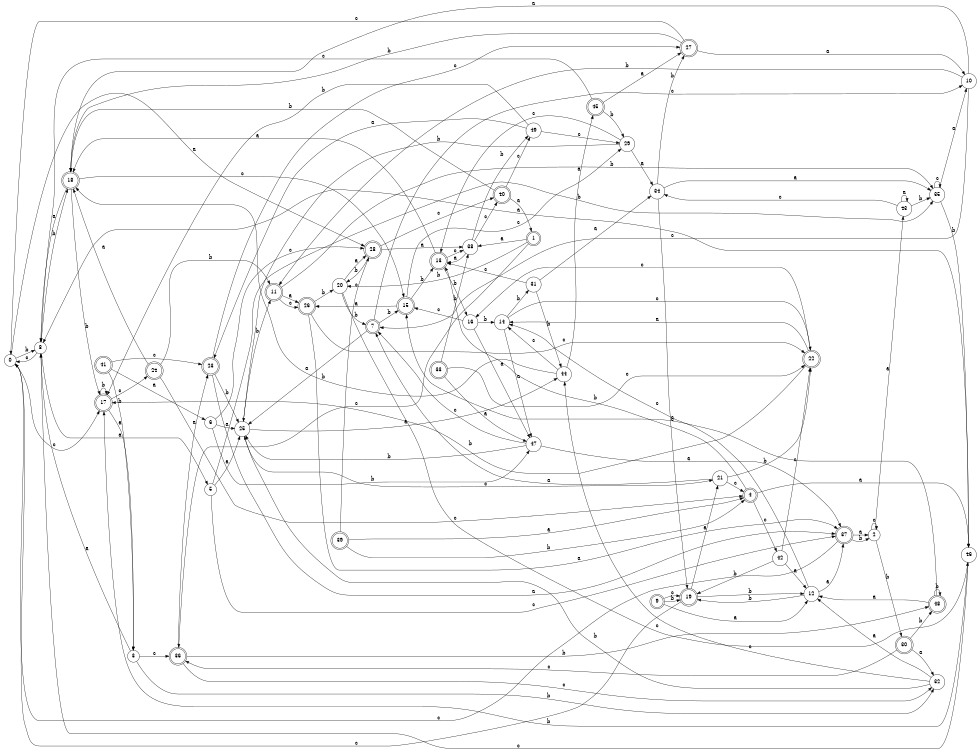 digraph n40_10 {
__start0 [label="" shape="none"];

rankdir=LR;
size="8,5";

s0 [style="filled", color="black", fillcolor="white" shape="circle", label="0"];
s1 [style="rounded,filled", color="black", fillcolor="white" shape="doublecircle", label="1"];
s2 [style="filled", color="black", fillcolor="white" shape="circle", label="2"];
s3 [style="filled", color="black", fillcolor="white" shape="circle", label="3"];
s4 [style="rounded,filled", color="black", fillcolor="white" shape="doublecircle", label="4"];
s5 [style="filled", color="black", fillcolor="white" shape="circle", label="5"];
s6 [style="filled", color="black", fillcolor="white" shape="circle", label="6"];
s7 [style="rounded,filled", color="black", fillcolor="white" shape="doublecircle", label="7"];
s8 [style="filled", color="black", fillcolor="white" shape="circle", label="8"];
s9 [style="rounded,filled", color="black", fillcolor="white" shape="doublecircle", label="9"];
s10 [style="filled", color="black", fillcolor="white" shape="circle", label="10"];
s11 [style="rounded,filled", color="black", fillcolor="white" shape="doublecircle", label="11"];
s12 [style="filled", color="black", fillcolor="white" shape="circle", label="12"];
s13 [style="rounded,filled", color="black", fillcolor="white" shape="doublecircle", label="13"];
s14 [style="filled", color="black", fillcolor="white" shape="circle", label="14"];
s15 [style="rounded,filled", color="black", fillcolor="white" shape="doublecircle", label="15"];
s16 [style="filled", color="black", fillcolor="white" shape="circle", label="16"];
s17 [style="rounded,filled", color="black", fillcolor="white" shape="doublecircle", label="17"];
s18 [style="rounded,filled", color="black", fillcolor="white" shape="doublecircle", label="18"];
s19 [style="rounded,filled", color="black", fillcolor="white" shape="doublecircle", label="19"];
s20 [style="filled", color="black", fillcolor="white" shape="circle", label="20"];
s21 [style="filled", color="black", fillcolor="white" shape="circle", label="21"];
s22 [style="rounded,filled", color="black", fillcolor="white" shape="doublecircle", label="22"];
s23 [style="rounded,filled", color="black", fillcolor="white" shape="doublecircle", label="23"];
s24 [style="rounded,filled", color="black", fillcolor="white" shape="doublecircle", label="24"];
s25 [style="filled", color="black", fillcolor="white" shape="circle", label="25"];
s26 [style="rounded,filled", color="black", fillcolor="white" shape="doublecircle", label="26"];
s27 [style="rounded,filled", color="black", fillcolor="white" shape="doublecircle", label="27"];
s28 [style="rounded,filled", color="black", fillcolor="white" shape="doublecircle", label="28"];
s29 [style="filled", color="black", fillcolor="white" shape="circle", label="29"];
s30 [style="rounded,filled", color="black", fillcolor="white" shape="doublecircle", label="30"];
s31 [style="filled", color="black", fillcolor="white" shape="circle", label="31"];
s32 [style="filled", color="black", fillcolor="white" shape="circle", label="32"];
s33 [style="rounded,filled", color="black", fillcolor="white" shape="doublecircle", label="33"];
s34 [style="filled", color="black", fillcolor="white" shape="circle", label="34"];
s35 [style="filled", color="black", fillcolor="white" shape="circle", label="35"];
s36 [style="rounded,filled", color="black", fillcolor="white" shape="doublecircle", label="36"];
s37 [style="rounded,filled", color="black", fillcolor="white" shape="doublecircle", label="37"];
s38 [style="filled", color="black", fillcolor="white" shape="circle", label="38"];
s39 [style="rounded,filled", color="black", fillcolor="white" shape="doublecircle", label="39"];
s40 [style="rounded,filled", color="black", fillcolor="white" shape="doublecircle", label="40"];
s41 [style="rounded,filled", color="black", fillcolor="white" shape="doublecircle", label="41"];
s42 [style="filled", color="black", fillcolor="white" shape="circle", label="42"];
s43 [style="filled", color="black", fillcolor="white" shape="circle", label="43"];
s44 [style="filled", color="black", fillcolor="white" shape="circle", label="44"];
s45 [style="rounded,filled", color="black", fillcolor="white" shape="doublecircle", label="45"];
s46 [style="filled", color="black", fillcolor="white" shape="circle", label="46"];
s47 [style="filled", color="black", fillcolor="white" shape="circle", label="47"];
s48 [style="rounded,filled", color="black", fillcolor="white" shape="doublecircle", label="48"];
s49 [style="filled", color="black", fillcolor="white" shape="circle", label="49"];
s0 -> s28 [label="a"];
s0 -> s8 [label="b"];
s0 -> s17 [label="c"];
s1 -> s38 [label="a"];
s1 -> s20 [label="b"];
s1 -> s36 [label="c"];
s2 -> s43 [label="a"];
s2 -> s30 [label="b"];
s2 -> s2 [label="c"];
s3 -> s8 [label="a"];
s3 -> s32 [label="b"];
s3 -> s36 [label="c"];
s4 -> s46 [label="a"];
s4 -> s13 [label="b"];
s4 -> s42 [label="c"];
s5 -> s25 [label="a"];
s5 -> s35 [label="b"];
s5 -> s37 [label="c"];
s6 -> s25 [label="a"];
s6 -> s47 [label="b"];
s6 -> s28 [label="c"];
s7 -> s25 [label="a"];
s7 -> s15 [label="b"];
s7 -> s10 [label="c"];
s8 -> s5 [label="a"];
s8 -> s18 [label="b"];
s8 -> s0 [label="c"];
s9 -> s12 [label="a"];
s9 -> s19 [label="b"];
s9 -> s19 [label="c"];
s10 -> s18 [label="a"];
s10 -> s11 [label="b"];
s10 -> s7 [label="c"];
s11 -> s26 [label="a"];
s11 -> s35 [label="b"];
s11 -> s26 [label="c"];
s12 -> s37 [label="a"];
s12 -> s19 [label="b"];
s12 -> s14 [label="c"];
s13 -> s18 [label="a"];
s13 -> s16 [label="b"];
s13 -> s38 [label="c"];
s14 -> s47 [label="a"];
s14 -> s31 [label="b"];
s14 -> s22 [label="c"];
s15 -> s26 [label="a"];
s15 -> s13 [label="b"];
s15 -> s29 [label="c"];
s16 -> s47 [label="a"];
s16 -> s14 [label="b"];
s16 -> s15 [label="c"];
s17 -> s3 [label="a"];
s17 -> s17 [label="b"];
s17 -> s24 [label="c"];
s18 -> s8 [label="a"];
s18 -> s17 [label="b"];
s18 -> s15 [label="c"];
s19 -> s21 [label="a"];
s19 -> s12 [label="b"];
s19 -> s0 [label="c"];
s20 -> s28 [label="a"];
s20 -> s7 [label="b"];
s20 -> s46 [label="c"];
s21 -> s7 [label="a"];
s21 -> s22 [label="b"];
s21 -> s4 [label="c"];
s22 -> s14 [label="a"];
s22 -> s17 [label="b"];
s22 -> s16 [label="c"];
s23 -> s37 [label="a"];
s23 -> s25 [label="b"];
s23 -> s27 [label="c"];
s24 -> s18 [label="a"];
s24 -> s11 [label="b"];
s24 -> s4 [label="c"];
s25 -> s44 [label="a"];
s25 -> s11 [label="b"];
s25 -> s21 [label="c"];
s26 -> s37 [label="a"];
s26 -> s20 [label="b"];
s26 -> s22 [label="c"];
s27 -> s10 [label="a"];
s27 -> s18 [label="b"];
s27 -> s0 [label="c"];
s28 -> s38 [label="a"];
s28 -> s20 [label="b"];
s28 -> s40 [label="c"];
s29 -> s34 [label="a"];
s29 -> s25 [label="b"];
s29 -> s13 [label="c"];
s30 -> s32 [label="a"];
s30 -> s48 [label="b"];
s30 -> s36 [label="c"];
s31 -> s34 [label="a"];
s31 -> s44 [label="b"];
s31 -> s13 [label="c"];
s32 -> s12 [label="a"];
s32 -> s25 [label="b"];
s32 -> s44 [label="c"];
s33 -> s47 [label="a"];
s33 -> s38 [label="b"];
s33 -> s22 [label="c"];
s34 -> s35 [label="a"];
s34 -> s27 [label="b"];
s34 -> s19 [label="c"];
s35 -> s10 [label="a"];
s35 -> s46 [label="b"];
s35 -> s35 [label="c"];
s36 -> s23 [label="a"];
s36 -> s48 [label="b"];
s36 -> s32 [label="c"];
s37 -> s2 [label="a"];
s37 -> s2 [label="b"];
s37 -> s0 [label="c"];
s38 -> s13 [label="a"];
s38 -> s49 [label="b"];
s38 -> s40 [label="c"];
s39 -> s4 [label="a"];
s39 -> s4 [label="b"];
s39 -> s28 [label="c"];
s40 -> s1 [label="a"];
s40 -> s18 [label="b"];
s40 -> s49 [label="c"];
s41 -> s6 [label="a"];
s41 -> s3 [label="b"];
s41 -> s23 [label="c"];
s42 -> s12 [label="a"];
s42 -> s19 [label="b"];
s42 -> s22 [label="c"];
s43 -> s43 [label="a"];
s43 -> s35 [label="b"];
s43 -> s34 [label="c"];
s44 -> s45 [label="a"];
s44 -> s18 [label="b"];
s44 -> s14 [label="c"];
s45 -> s27 [label="a"];
s45 -> s29 [label="b"];
s45 -> s8 [label="c"];
s46 -> s8 [label="a"];
s46 -> s17 [label="b"];
s46 -> s8 [label="c"];
s47 -> s37 [label="a"];
s47 -> s25 [label="b"];
s47 -> s7 [label="c"];
s48 -> s12 [label="a"];
s48 -> s48 [label="b"];
s48 -> s15 [label="c"];
s49 -> s23 [label="a"];
s49 -> s17 [label="b"];
s49 -> s29 [label="c"];

}